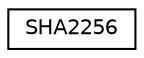 digraph "Graphical Class Hierarchy"
{
 // LATEX_PDF_SIZE
  edge [fontname="Helvetica",fontsize="10",labelfontname="Helvetica",labelfontsize="10"];
  node [fontname="Helvetica",fontsize="10",shape=record];
  rankdir="LR";
  Node0 [label="SHA2256",height=0.2,width=0.4,color="black", fillcolor="white", style="filled",URL="$class_s_h_a2256.html",tooltip="An implementation of the SHA-2 sequential and parallel message-digests with a 256-bit hash code"];
}
